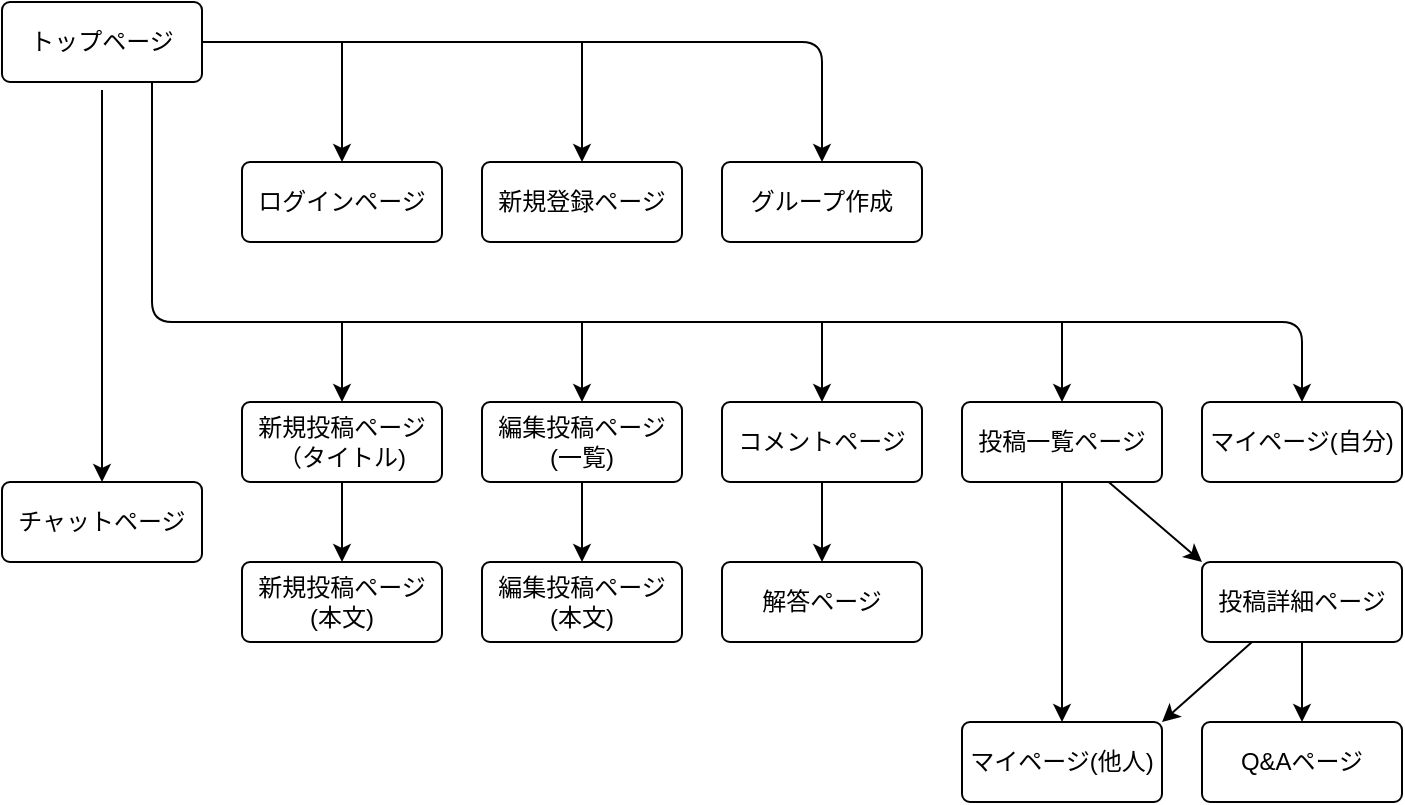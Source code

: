 <mxfile>
    <diagram id="Pg3kbtByzu3IY0m677ub" name="ページ1">
        <mxGraphModel dx="947" dy="907" grid="1" gridSize="10" guides="1" tooltips="1" connect="1" arrows="1" fold="1" page="1" pageScale="1" pageWidth="827" pageHeight="1169" math="0" shadow="0">
            <root>
                <mxCell id="0"/>
                <mxCell id="1" parent="0"/>
                <mxCell id="11" style="edgeStyle=none;html=1;entryX=0.5;entryY=0;entryDx=0;entryDy=0;" edge="1" parent="1" source="2" target="38">
                    <mxGeometry relative="1" as="geometry">
                        <mxPoint x="460" y="160" as="targetPoint"/>
                        <Array as="points">
                            <mxPoint x="450" y="100"/>
                        </Array>
                    </mxGeometry>
                </mxCell>
                <mxCell id="12" style="edgeStyle=none;html=1;entryX=0.5;entryY=0;entryDx=0;entryDy=0;" edge="1" parent="1" target="4">
                    <mxGeometry relative="1" as="geometry">
                        <mxPoint x="330" y="100" as="sourcePoint"/>
                    </mxGeometry>
                </mxCell>
                <mxCell id="13" style="edgeStyle=none;html=1;entryX=0.5;entryY=0;entryDx=0;entryDy=0;" edge="1" parent="1" target="3">
                    <mxGeometry relative="1" as="geometry">
                        <mxPoint x="210" y="100" as="sourcePoint"/>
                    </mxGeometry>
                </mxCell>
                <mxCell id="14" style="edgeStyle=none;html=1;entryX=0.5;entryY=0;entryDx=0;entryDy=0;" edge="1" parent="1" target="6">
                    <mxGeometry relative="1" as="geometry">
                        <mxPoint x="90" y="124" as="sourcePoint"/>
                    </mxGeometry>
                </mxCell>
                <mxCell id="15" style="edgeStyle=none;html=1;entryX=0.5;entryY=0;entryDx=0;entryDy=0;exitX=0.75;exitY=1;exitDx=0;exitDy=0;" edge="1" parent="1" source="2" target="24">
                    <mxGeometry relative="1" as="geometry">
                        <mxPoint x="90" y="240" as="sourcePoint"/>
                        <Array as="points">
                            <mxPoint x="115" y="240"/>
                            <mxPoint x="690" y="240"/>
                        </Array>
                    </mxGeometry>
                </mxCell>
                <mxCell id="16" style="edgeStyle=none;html=1;entryX=0.5;entryY=0;entryDx=0;entryDy=0;" edge="1" parent="1" target="5">
                    <mxGeometry relative="1" as="geometry">
                        <mxPoint x="210" y="240" as="sourcePoint"/>
                    </mxGeometry>
                </mxCell>
                <mxCell id="17" style="edgeStyle=none;html=1;entryX=0.5;entryY=0;entryDx=0;entryDy=0;" edge="1" parent="1" target="7">
                    <mxGeometry relative="1" as="geometry">
                        <mxPoint x="330" y="240" as="sourcePoint"/>
                    </mxGeometry>
                </mxCell>
                <mxCell id="25" style="edgeStyle=none;html=1;entryX=0.5;entryY=0;entryDx=0;entryDy=0;" edge="1" parent="1" target="8">
                    <mxGeometry relative="1" as="geometry">
                        <mxPoint x="450" y="240" as="sourcePoint"/>
                    </mxGeometry>
                </mxCell>
                <mxCell id="2" value="トップページ" style="rounded=1;arcSize=10;whiteSpace=wrap;html=1;align=center;" vertex="1" parent="1">
                    <mxGeometry x="40" y="80" width="100" height="40" as="geometry"/>
                </mxCell>
                <mxCell id="3" value="ログインページ" style="rounded=1;arcSize=10;whiteSpace=wrap;html=1;align=center;" vertex="1" parent="1">
                    <mxGeometry x="160" y="160" width="100" height="40" as="geometry"/>
                </mxCell>
                <mxCell id="4" value="新規登録ページ" style="rounded=1;arcSize=10;whiteSpace=wrap;html=1;align=center;" vertex="1" parent="1">
                    <mxGeometry x="280" y="160" width="100" height="40" as="geometry"/>
                </mxCell>
                <mxCell id="31" style="edgeStyle=none;html=1;entryX=0.5;entryY=0;entryDx=0;entryDy=0;endArrow=classic;endFill=1;" edge="1" parent="1" source="5" target="29">
                    <mxGeometry relative="1" as="geometry"/>
                </mxCell>
                <mxCell id="5" value="新規投稿ページ（タイトル)" style="rounded=1;arcSize=10;whiteSpace=wrap;html=1;align=center;" vertex="1" parent="1">
                    <mxGeometry x="160" y="280" width="100" height="40" as="geometry"/>
                </mxCell>
                <mxCell id="6" value="チャットページ" style="rounded=1;arcSize=10;whiteSpace=wrap;html=1;align=center;" vertex="1" parent="1">
                    <mxGeometry x="40" y="320" width="100" height="40" as="geometry"/>
                </mxCell>
                <mxCell id="32" style="edgeStyle=none;html=1;entryX=0.5;entryY=0;entryDx=0;entryDy=0;endArrow=classic;endFill=1;" edge="1" parent="1" source="7" target="30">
                    <mxGeometry relative="1" as="geometry"/>
                </mxCell>
                <mxCell id="7" value="編集投稿ページ(一覧)" style="rounded=1;arcSize=10;whiteSpace=wrap;html=1;align=center;" vertex="1" parent="1">
                    <mxGeometry x="280" y="280" width="100" height="40" as="geometry"/>
                </mxCell>
                <mxCell id="20" style="edgeStyle=none;html=1;entryX=0.5;entryY=0;entryDx=0;entryDy=0;" edge="1" parent="1" source="8" target="19">
                    <mxGeometry relative="1" as="geometry"/>
                </mxCell>
                <mxCell id="8" value="コメントページ" style="rounded=1;arcSize=10;whiteSpace=wrap;html=1;align=center;" vertex="1" parent="1">
                    <mxGeometry x="400" y="280" width="100" height="40" as="geometry"/>
                </mxCell>
                <mxCell id="18" style="edgeStyle=none;html=1;entryX=0;entryY=0;entryDx=0;entryDy=0;" edge="1" parent="1" source="9" target="10">
                    <mxGeometry relative="1" as="geometry"/>
                </mxCell>
                <mxCell id="35" style="edgeStyle=none;html=1;endArrow=classic;endFill=1;entryX=0.5;entryY=0;entryDx=0;entryDy=0;" edge="1" parent="1" target="9">
                    <mxGeometry relative="1" as="geometry">
                        <mxPoint x="570" y="260" as="targetPoint"/>
                        <mxPoint x="570" y="240" as="sourcePoint"/>
                    </mxGeometry>
                </mxCell>
                <mxCell id="36" style="edgeStyle=none;html=1;entryX=0.5;entryY=0;entryDx=0;entryDy=0;endArrow=classic;endFill=1;" edge="1" parent="1" source="9" target="34">
                    <mxGeometry relative="1" as="geometry"/>
                </mxCell>
                <mxCell id="9" value="投稿一覧ページ" style="rounded=1;arcSize=10;whiteSpace=wrap;html=1;align=center;" vertex="1" parent="1">
                    <mxGeometry x="520" y="280" width="100" height="40" as="geometry"/>
                </mxCell>
                <mxCell id="22" style="edgeStyle=none;html=1;entryX=0.5;entryY=0;entryDx=0;entryDy=0;" edge="1" parent="1" source="10" target="21">
                    <mxGeometry relative="1" as="geometry"/>
                </mxCell>
                <mxCell id="37" style="edgeStyle=none;html=1;entryX=1;entryY=0;entryDx=0;entryDy=0;endArrow=classic;endFill=1;exitX=0.25;exitY=1;exitDx=0;exitDy=0;" edge="1" parent="1" source="10" target="34">
                    <mxGeometry relative="1" as="geometry"/>
                </mxCell>
                <mxCell id="10" value="投稿詳細ページ" style="rounded=1;arcSize=10;whiteSpace=wrap;html=1;align=center;" vertex="1" parent="1">
                    <mxGeometry x="640" y="360" width="100" height="40" as="geometry"/>
                </mxCell>
                <mxCell id="19" value="解答ページ" style="rounded=1;arcSize=10;whiteSpace=wrap;html=1;align=center;" vertex="1" parent="1">
                    <mxGeometry x="400" y="360" width="100" height="40" as="geometry"/>
                </mxCell>
                <mxCell id="21" value="Q&amp;amp;Aページ" style="rounded=1;arcSize=10;whiteSpace=wrap;html=1;align=center;" vertex="1" parent="1">
                    <mxGeometry x="640" y="440" width="100" height="40" as="geometry"/>
                </mxCell>
                <mxCell id="24" value="マイページ(自分)" style="rounded=1;arcSize=10;whiteSpace=wrap;html=1;align=center;" vertex="1" parent="1">
                    <mxGeometry x="640" y="280" width="100" height="40" as="geometry"/>
                </mxCell>
                <mxCell id="29" value="新規投稿ページ(本文)" style="rounded=1;arcSize=10;whiteSpace=wrap;html=1;align=center;" vertex="1" parent="1">
                    <mxGeometry x="160" y="360" width="100" height="40" as="geometry"/>
                </mxCell>
                <mxCell id="30" value="編集投稿ページ(本文)" style="rounded=1;arcSize=10;whiteSpace=wrap;html=1;align=center;" vertex="1" parent="1">
                    <mxGeometry x="280" y="360" width="100" height="40" as="geometry"/>
                </mxCell>
                <mxCell id="34" value="マイページ(他人)" style="rounded=1;arcSize=10;whiteSpace=wrap;html=1;align=center;" vertex="1" parent="1">
                    <mxGeometry x="520" y="440" width="100" height="40" as="geometry"/>
                </mxCell>
                <mxCell id="38" value="グループ作成" style="rounded=1;arcSize=10;whiteSpace=wrap;html=1;align=center;" vertex="1" parent="1">
                    <mxGeometry x="400" y="160" width="100" height="40" as="geometry"/>
                </mxCell>
            </root>
        </mxGraphModel>
    </diagram>
</mxfile>